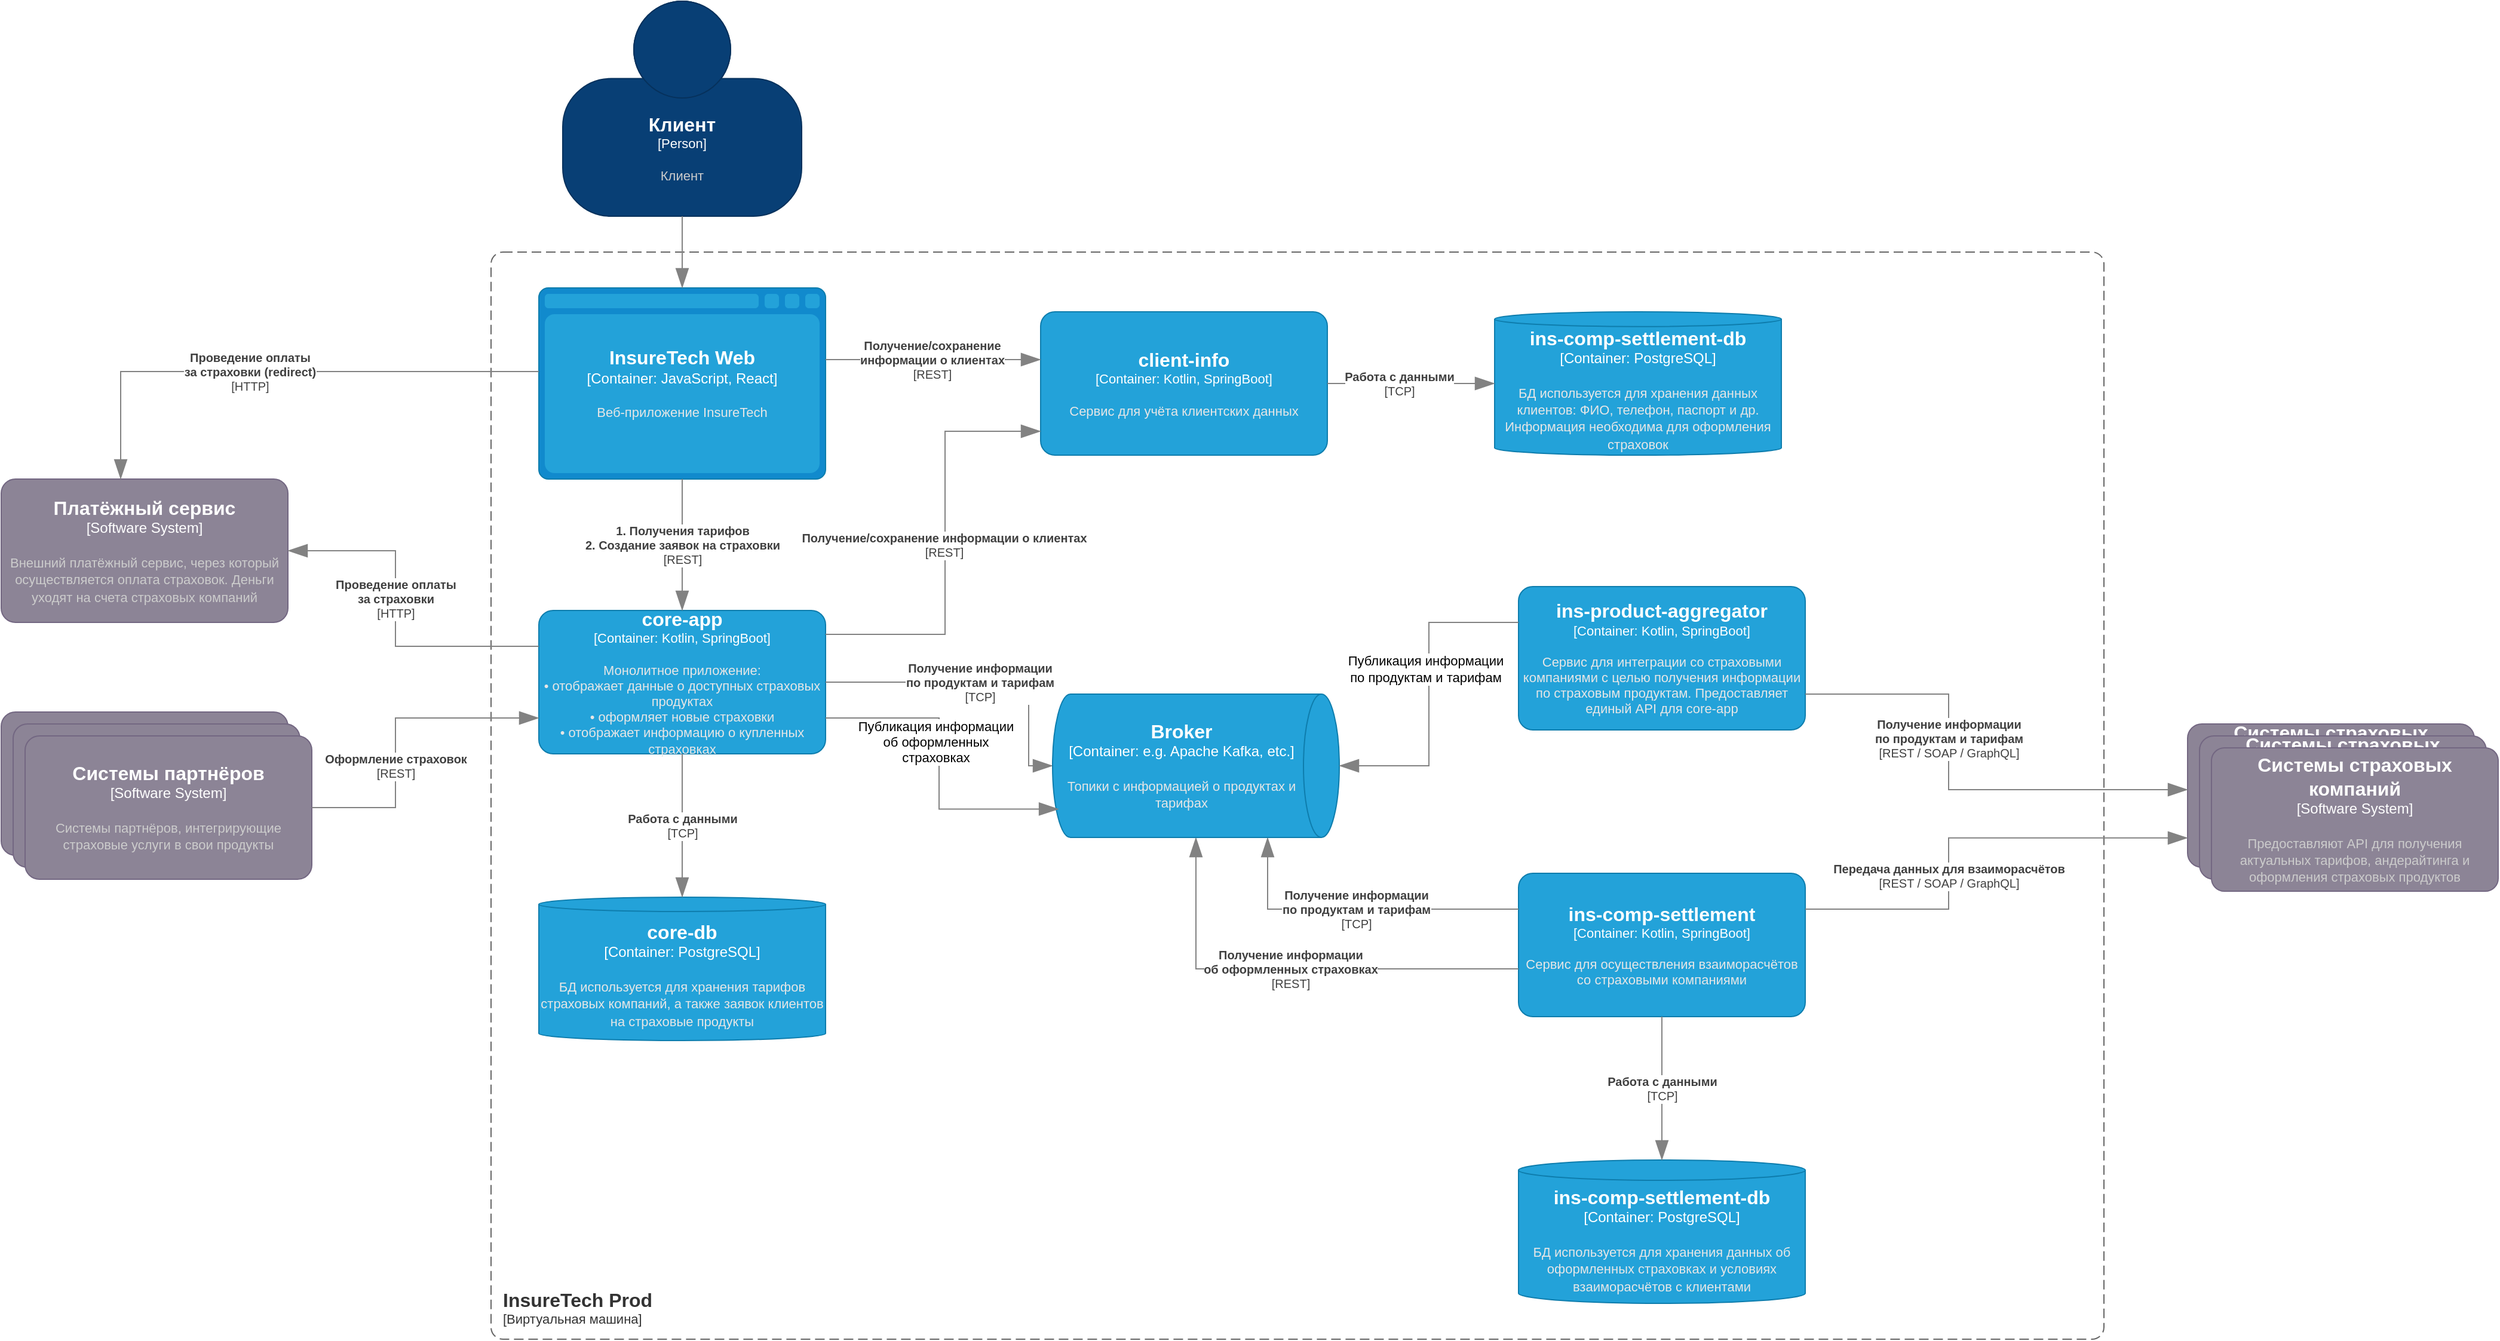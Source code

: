<mxfile version="24.7.17">
  <diagram id="51zmUan4mFf6pz3q3UUt" name="InsureTech">
    <mxGraphModel dx="1313" dy="1945" grid="1" gridSize="10" guides="1" tooltips="1" connect="1" arrows="1" fold="1" page="1" pageScale="1" pageWidth="827" pageHeight="1169" math="0" shadow="0">
      <root>
        <mxCell id="0" />
        <mxCell id="1" parent="0" />
        <object placeholders="1" c4Name="InsureTech Prod" c4Type="SystemScopeBoundary" c4Application="Виртуальная машина" label="&lt;font style=&quot;font-size: 16px&quot;&gt;&lt;b&gt;&lt;div style=&quot;text-align: left&quot;&gt;%c4Name%&lt;/div&gt;&lt;/b&gt;&lt;/font&gt;&lt;div style=&quot;text-align: left&quot;&gt;[%c4Application%]&lt;/div&gt;" id="uZ0quFO-MIEIE11IO5jD-1">
          <mxCell style="rounded=1;fontSize=11;whiteSpace=wrap;html=1;dashed=1;arcSize=20;fillColor=none;strokeColor=#666666;fontColor=#333333;labelBackgroundColor=none;align=left;verticalAlign=bottom;labelBorderColor=none;spacingTop=0;spacing=10;dashPattern=8 4;metaEdit=1;rotatable=0;perimeter=rectanglePerimeter;noLabel=0;labelPadding=0;allowArrows=0;connectable=0;expand=0;recursiveResize=0;editable=1;pointerEvents=0;absoluteArcSize=1;points=[[0.25,0,0],[0.5,0,0],[0.75,0,0],[1,0.25,0],[1,0.5,0],[1,0.75,0],[0.75,1,0],[0.5,1,0],[0.25,1,0],[0,0.75,0],[0,0.5,0],[0,0.25,0]];" parent="1" vertex="1">
            <mxGeometry x="450" y="130" width="1350" height="910" as="geometry" />
          </mxCell>
        </object>
        <object placeholders="1" c4Type="core-db" c4Container="Container" c4Technology="PostgreSQL" c4Description="БД используется для хранения тарифов страховых компаний, а также заявок клиентов на страховые продукты" label="&lt;font style=&quot;font-size: 16px&quot;&gt;&lt;b&gt;%c4Type%&lt;/b&gt;&lt;/font&gt;&lt;div&gt;[%c4Container%:&amp;nbsp;%c4Technology%]&lt;/div&gt;&lt;br&gt;&lt;div&gt;&lt;font style=&quot;font-size: 11px&quot;&gt;&lt;font color=&quot;#E6E6E6&quot;&gt;%c4Description%&lt;/font&gt;&lt;/div&gt;" id="uZ0quFO-MIEIE11IO5jD-2">
          <mxCell style="shape=cylinder3;size=6.0;whiteSpace=wrap;html=1;boundedLbl=1;rounded=0;labelBackgroundColor=none;fillColor=#23A2D9;fontSize=12;fontColor=#ffffff;align=center;strokeColor=#0E7DAD;metaEdit=1;points=[[0.5,0,0],[1,0.25,0],[1,0.5,0],[1,0.75,0],[0.5,1,0],[0,0.75,0],[0,0.5,0],[0,0.25,0]];resizable=0;" parent="1" vertex="1">
            <mxGeometry x="490" y="670" width="240" height="120" as="geometry" />
          </mxCell>
        </object>
        <object placeholders="1" c4Name="core-app" c4Type="Container" c4Technology="Kotlin, SpringBoot" c4Description="Монолитное приложение:&#xa;• отображает данные о доступных страховых продуктах&#xa;• оформляет новые страховки&#xa;• отображает информацию о купленных страховках" label="&lt;font style=&quot;font-size: 16px&quot;&gt;&lt;b&gt;%c4Name%&lt;/b&gt;&lt;/font&gt;&lt;div&gt;[%c4Type%: %c4Technology%]&lt;/div&gt;&lt;br&gt;&lt;div&gt;&lt;font style=&quot;font-size: 11px&quot;&gt;&lt;font color=&quot;#E6E6E6&quot;&gt;%c4Description%&lt;/font&gt;&lt;/div&gt;" id="uZ0quFO-MIEIE11IO5jD-3">
          <mxCell style="rounded=1;whiteSpace=wrap;html=1;fontSize=11;labelBackgroundColor=none;fillColor=#23A2D9;fontColor=#ffffff;align=center;arcSize=10;strokeColor=#0E7DAD;metaEdit=1;resizable=0;points=[[0.25,0,0],[0.5,0,0],[0.75,0,0],[1,0.25,0],[1,0.5,0],[1,0.75,0],[0.75,1,0],[0.5,1,0],[0.25,1,0],[0,0.75,0],[0,0.5,0],[0,0.25,0]];" parent="1" vertex="1">
            <mxGeometry x="490" y="430" width="240" height="120" as="geometry" />
          </mxCell>
        </object>
        <object placeholders="1" c4Type="InsureTech Web" c4Container="Container" c4Technology="JavaScript, React" c4Description="Веб-приложение InsureTech" label="&lt;font style=&quot;font-size: 16px&quot;&gt;&lt;b&gt;%c4Type%&lt;/b&gt;&lt;/font&gt;&lt;div&gt;[%c4Container%:&amp;nbsp;%c4Technology%]&lt;/div&gt;&lt;br&gt;&lt;div&gt;&lt;font style=&quot;font-size: 11px&quot;&gt;&lt;font color=&quot;#E6E6E6&quot;&gt;%c4Description%&lt;/font&gt;&lt;/div&gt;" id="uZ0quFO-MIEIE11IO5jD-4">
          <mxCell style="shape=mxgraph.c4.webBrowserContainer2;whiteSpace=wrap;html=1;boundedLbl=1;rounded=0;labelBackgroundColor=none;strokeColor=#118ACD;fillColor=#23A2D9;strokeColor=#118ACD;strokeColor2=#0E7DAD;fontSize=12;fontColor=#ffffff;align=center;metaEdit=1;points=[[0.5,0,0],[1,0.25,0],[1,0.5,0],[1,0.75,0],[0.5,1,0],[0,0.75,0],[0,0.5,0],[0,0.25,0]];resizable=0;" parent="1" vertex="1">
            <mxGeometry x="490" y="160" width="240" height="160" as="geometry" />
          </mxCell>
        </object>
        <object placeholders="1" c4Type="Relationship" c4Technology="REST" c4Description="1. Получения тарифов&#xa;2. Создание заявок на страховки" label="&lt;div style=&quot;text-align: left&quot;&gt;&lt;div style=&quot;text-align: center&quot;&gt;&lt;b&gt;%c4Description%&lt;/b&gt;&lt;/div&gt;&lt;div style=&quot;text-align: center&quot;&gt;[%c4Technology%]&lt;/div&gt;&lt;/div&gt;" id="uZ0quFO-MIEIE11IO5jD-5">
          <mxCell style="endArrow=blockThin;html=1;fontSize=10;fontColor=#404040;strokeWidth=1;endFill=1;strokeColor=#828282;elbow=vertical;metaEdit=1;endSize=14;startSize=14;jumpStyle=arc;jumpSize=16;rounded=0;edgeStyle=orthogonalEdgeStyle;" parent="1" source="uZ0quFO-MIEIE11IO5jD-4" target="uZ0quFO-MIEIE11IO5jD-3" edge="1">
            <mxGeometry width="240" relative="1" as="geometry">
              <mxPoint x="550" y="290" as="sourcePoint" />
              <mxPoint x="790" y="290" as="targetPoint" />
              <Array as="points">
                <mxPoint x="610" y="160" />
              </Array>
            </mxGeometry>
          </mxCell>
        </object>
        <object placeholders="1" c4Type="Relationship" c4Technology="TCP" c4Description="Работа с данными" label="&lt;div style=&quot;text-align: left&quot;&gt;&lt;div style=&quot;text-align: center&quot;&gt;&lt;b&gt;%c4Description%&lt;/b&gt;&lt;/div&gt;&lt;div style=&quot;text-align: center&quot;&gt;[%c4Technology%]&lt;/div&gt;&lt;/div&gt;" id="uZ0quFO-MIEIE11IO5jD-6">
          <mxCell style="endArrow=blockThin;html=1;fontSize=10;fontColor=#404040;strokeWidth=1;endFill=1;strokeColor=#828282;elbow=vertical;metaEdit=1;endSize=14;startSize=14;jumpStyle=arc;jumpSize=16;rounded=0;edgeStyle=orthogonalEdgeStyle;" parent="1" source="uZ0quFO-MIEIE11IO5jD-3" target="uZ0quFO-MIEIE11IO5jD-2" edge="1">
            <mxGeometry width="240" relative="1" as="geometry">
              <mxPoint x="600" y="600" as="sourcePoint" />
              <mxPoint x="840" y="600" as="targetPoint" />
            </mxGeometry>
          </mxCell>
        </object>
        <object placeholders="1" c4Name="Системы партнеров" c4Type="Software System" c4Description="Системы партнеров, интегрирующие страховые услуги в свои продукты" label="&lt;font style=&quot;font-size: 16px&quot;&gt;&lt;b&gt;%c4Name%&lt;/b&gt;&lt;/font&gt;&lt;div&gt;[%c4Type%]&lt;/div&gt;&lt;br&gt;&lt;div&gt;&lt;font style=&quot;font-size: 11px&quot;&gt;&lt;font color=&quot;#cccccc&quot;&gt;%c4Description%&lt;/font&gt;&lt;/div&gt;" id="uZ0quFO-MIEIE11IO5jD-7">
          <mxCell style="rounded=1;whiteSpace=wrap;html=1;labelBackgroundColor=none;fillColor=#8C8496;fontColor=#ffffff;align=center;arcSize=10;strokeColor=#736782;metaEdit=1;resizable=0;points=[[0.25,0,0],[0.5,0,0],[0.75,0,0],[1,0.25,0],[1,0.5,0],[1,0.75,0],[0.75,1,0],[0.5,1,0],[0.25,1,0],[0,0.75,0],[0,0.5,0],[0,0.25,0]];" parent="1" vertex="1">
            <mxGeometry x="40" y="515" width="240" height="120" as="geometry" />
          </mxCell>
        </object>
        <object placeholders="1" c4Name="Системы партнеров" c4Type="Software System" c4Description="Системы партнеров, интегрирующие страховые услуги в свои продукты" label="&lt;font style=&quot;font-size: 16px&quot;&gt;&lt;b&gt;%c4Name%&lt;/b&gt;&lt;/font&gt;&lt;div&gt;[%c4Type%]&lt;/div&gt;&lt;br&gt;&lt;div&gt;&lt;font style=&quot;font-size: 11px&quot;&gt;&lt;font color=&quot;#cccccc&quot;&gt;%c4Description%&lt;/font&gt;&lt;/div&gt;" id="uZ0quFO-MIEIE11IO5jD-8">
          <mxCell style="rounded=1;whiteSpace=wrap;html=1;labelBackgroundColor=none;fillColor=#8C8496;fontColor=#ffffff;align=center;arcSize=10;strokeColor=#736782;metaEdit=1;resizable=0;points=[[0.25,0,0],[0.5,0,0],[0.75,0,0],[1,0.25,0],[1,0.5,0],[1,0.75,0],[0.75,1,0],[0.5,1,0],[0.25,1,0],[0,0.75,0],[0,0.5,0],[0,0.25,0]];" parent="1" vertex="1">
            <mxGeometry x="50" y="525" width="240" height="120" as="geometry" />
          </mxCell>
        </object>
        <object placeholders="1" c4Name="Системы партнёров" c4Type="Software System" c4Description="Системы партнёров, интегрирующие страховые услуги в свои продукты" label="&lt;font style=&quot;font-size: 16px&quot;&gt;&lt;b&gt;%c4Name%&lt;/b&gt;&lt;/font&gt;&lt;div&gt;[%c4Type%]&lt;/div&gt;&lt;br&gt;&lt;div&gt;&lt;font style=&quot;font-size: 11px&quot;&gt;&lt;font color=&quot;#cccccc&quot;&gt;%c4Description%&lt;/font&gt;&lt;/div&gt;" id="uZ0quFO-MIEIE11IO5jD-9">
          <mxCell style="rounded=1;whiteSpace=wrap;html=1;labelBackgroundColor=none;fillColor=#8C8496;fontColor=#ffffff;align=center;arcSize=10;strokeColor=#736782;metaEdit=1;resizable=0;points=[[0.25,0,0],[0.5,0,0],[0.75,0,0],[1,0.25,0],[1,0.5,0],[1,0.75,0],[0.75,1,0],[0.5,1,0],[0.25,1,0],[0,0.75,0],[0,0.5,0],[0,0.25,0]];" parent="1" vertex="1">
            <mxGeometry x="60" y="535" width="240" height="120" as="geometry" />
          </mxCell>
        </object>
        <object placeholders="1" c4Type="Relationship" c4Technology="REST" c4Description="Оформление страховок" label="&lt;div style=&quot;text-align: left&quot;&gt;&lt;div style=&quot;text-align: center&quot;&gt;&lt;b&gt;%c4Description%&lt;/b&gt;&lt;/div&gt;&lt;div style=&quot;text-align: center&quot;&gt;[%c4Technology%]&lt;/div&gt;&lt;/div&gt;" id="uZ0quFO-MIEIE11IO5jD-10">
          <mxCell style="endArrow=blockThin;html=1;fontSize=10;fontColor=#404040;strokeWidth=1;endFill=1;strokeColor=#828282;elbow=vertical;metaEdit=1;endSize=14;startSize=14;jumpStyle=arc;jumpSize=16;rounded=0;edgeStyle=orthogonalEdgeStyle;" parent="1" source="uZ0quFO-MIEIE11IO5jD-9" target="uZ0quFO-MIEIE11IO5jD-3" edge="1">
            <mxGeometry x="-0.207" width="240" relative="1" as="geometry">
              <mxPoint x="50" y="415" as="sourcePoint" />
              <mxPoint x="490" y="595" as="targetPoint" />
              <Array as="points">
                <mxPoint x="370" y="595" />
                <mxPoint x="370" y="520" />
              </Array>
              <mxPoint as="offset" />
            </mxGeometry>
          </mxCell>
        </object>
        <object placeholders="1" c4Name="Системы страховых компаний" c4Type="Software System" c4Description="Системы страховых компаний, предоставляющие API для получения актуальных тарифов, андерайтинга и оформления страховых продуктов" label="&lt;font style=&quot;font-size: 16px&quot;&gt;&lt;b&gt;%c4Name%&lt;/b&gt;&lt;/font&gt;&lt;div&gt;[%c4Type%]&lt;/div&gt;&lt;br&gt;&lt;div&gt;&lt;font style=&quot;font-size: 11px&quot;&gt;&lt;font color=&quot;#cccccc&quot;&gt;%c4Description%&lt;/font&gt;&lt;/div&gt;" id="uZ0quFO-MIEIE11IO5jD-11">
          <mxCell style="rounded=1;whiteSpace=wrap;html=1;labelBackgroundColor=none;fillColor=#8C8496;fontColor=#ffffff;align=center;arcSize=10;strokeColor=#736782;metaEdit=1;resizable=0;points=[[0.25,0,0],[0.5,0,0],[0.75,0,0],[1,0.25,0],[1,0.5,0],[1,0.75,0],[0.75,1,0],[0.5,1,0],[0.25,1,0],[0,0.75,0],[0,0.5,0],[0,0.25,0]];" parent="1" vertex="1">
            <mxGeometry x="1870" y="525" width="240" height="120" as="geometry" />
          </mxCell>
        </object>
        <object placeholders="1" c4Name="Системы страховых компаний" c4Type="Software System" c4Description="Системы страховых компаний, предоставляющие API для получения актуальных тарифов, андерайтинга и оформления страховых продуктов" label="&lt;font style=&quot;font-size: 16px&quot;&gt;&lt;b&gt;%c4Name%&lt;/b&gt;&lt;/font&gt;&lt;div&gt;[%c4Type%]&lt;/div&gt;&lt;br&gt;&lt;div&gt;&lt;font style=&quot;font-size: 11px&quot;&gt;&lt;font color=&quot;#cccccc&quot;&gt;%c4Description%&lt;/font&gt;&lt;/div&gt;" id="uZ0quFO-MIEIE11IO5jD-12">
          <mxCell style="rounded=1;whiteSpace=wrap;html=1;labelBackgroundColor=none;fillColor=#8C8496;fontColor=#ffffff;align=center;arcSize=10;strokeColor=#736782;metaEdit=1;resizable=0;points=[[0.25,0,0],[0.5,0,0],[0.75,0,0],[1,0.25,0],[1,0.5,0],[1,0.75,0],[0.75,1,0],[0.5,1,0],[0.25,1,0],[0,0.75,0],[0,0.5,0],[0,0.25,0]];" parent="1" vertex="1">
            <mxGeometry x="1880" y="535" width="240" height="120" as="geometry" />
          </mxCell>
        </object>
        <object placeholders="1" c4Name="Системы страховых компаний" c4Type="Software System" c4Description="Предоставляют API для получения актуальных тарифов, андерайтинга и оформления страховых продуктов" label="&lt;font style=&quot;font-size: 16px&quot;&gt;&lt;b&gt;%c4Name%&lt;/b&gt;&lt;/font&gt;&lt;div&gt;[%c4Type%]&lt;/div&gt;&lt;br&gt;&lt;div&gt;&lt;font style=&quot;font-size: 11px&quot;&gt;&lt;font color=&quot;#cccccc&quot;&gt;%c4Description%&lt;/font&gt;&lt;/div&gt;" id="uZ0quFO-MIEIE11IO5jD-13">
          <mxCell style="rounded=1;whiteSpace=wrap;html=1;labelBackgroundColor=none;fillColor=#8C8496;fontColor=#ffffff;align=center;arcSize=9;strokeColor=#736782;metaEdit=1;resizable=0;points=[[0.25,0,0],[0.5,0,0],[0.75,0,0],[1,0.25,0],[1,0.5,0],[1,0.75,0],[0.75,1,0],[0.5,1,0],[0.25,1,0],[0,0.75,0],[0,0.5,0],[0,0.25,0]];" parent="1" vertex="1">
            <mxGeometry x="1890" y="545" width="240" height="120" as="geometry" />
          </mxCell>
        </object>
        <object placeholders="1" c4Name="ins-product-aggregator" c4Type="Container" c4Technology="Kotlin, SpringBoot" c4Description="Сервис для интеграции со страховыми компаниями с целью получения информации по страховым продуктам. Предоставляет единый API для core-app" label="&lt;font style=&quot;font-size: 16px&quot;&gt;&lt;b&gt;%c4Name%&lt;/b&gt;&lt;/font&gt;&lt;div&gt;[%c4Type%: %c4Technology%]&lt;/div&gt;&lt;br&gt;&lt;div&gt;&lt;font style=&quot;font-size: 11px&quot;&gt;&lt;font color=&quot;#E6E6E6&quot;&gt;%c4Description%&lt;/font&gt;&lt;/div&gt;" id="uZ0quFO-MIEIE11IO5jD-16">
          <mxCell style="rounded=1;whiteSpace=wrap;html=1;fontSize=11;labelBackgroundColor=none;fillColor=#23A2D9;fontColor=#ffffff;align=center;arcSize=10;strokeColor=#0E7DAD;metaEdit=1;resizable=0;points=[[0.25,0,0],[0.5,0,0],[0.75,0,0],[1,0.25,0],[1,0.5,0],[1,0.75,0],[0.75,1,0],[0.5,1,0],[0.25,1,0],[0,0.75,0],[0,0.5,0],[0,0.25,0]];" parent="1" vertex="1">
            <mxGeometry x="1310" y="410" width="240" height="120" as="geometry" />
          </mxCell>
        </object>
        <object placeholders="1" c4Type="Relationship" c4Technology="REST / SOAP / GraphQL" c4Description="Получение информации &#xa;по продуктам и тарифам" label="&lt;div style=&quot;text-align: left&quot;&gt;&lt;div style=&quot;text-align: center&quot;&gt;&lt;b&gt;%c4Description%&lt;/b&gt;&lt;/div&gt;&lt;div style=&quot;text-align: center&quot;&gt;[%c4Technology%]&lt;/div&gt;&lt;/div&gt;" id="uZ0quFO-MIEIE11IO5jD-17">
          <mxCell style="endArrow=blockThin;html=1;fontSize=10;fontColor=#404040;strokeWidth=1;endFill=1;strokeColor=#828282;elbow=vertical;metaEdit=1;endSize=14;startSize=14;jumpStyle=arc;jumpSize=16;rounded=0;edgeStyle=orthogonalEdgeStyle;exitX=1;exitY=0.75;exitDx=0;exitDy=0;exitPerimeter=0;" parent="1" source="uZ0quFO-MIEIE11IO5jD-16" target="uZ0quFO-MIEIE11IO5jD-11" edge="1">
            <mxGeometry x="-0.214" width="240" relative="1" as="geometry">
              <mxPoint x="870" y="390" as="sourcePoint" />
              <mxPoint x="1110" y="390" as="targetPoint" />
              <mxPoint as="offset" />
              <Array as="points">
                <mxPoint x="1670" y="500" />
                <mxPoint x="1670" y="580" />
              </Array>
            </mxGeometry>
          </mxCell>
        </object>
        <object placeholders="1" c4Type="Relationship" c4Technology="TCP" c4Description="Получение информации &#xa;по продуктам и тарифам" label="&lt;div style=&quot;text-align: left&quot;&gt;&lt;div style=&quot;text-align: center&quot;&gt;&lt;b&gt;%c4Description%&lt;/b&gt;&lt;/div&gt;&lt;div style=&quot;text-align: center&quot;&gt;[%c4Technology%]&lt;/div&gt;&lt;/div&gt;" id="uZ0quFO-MIEIE11IO5jD-18">
          <mxCell style="endArrow=blockThin;html=1;fontSize=10;fontColor=#404040;strokeWidth=1;endFill=1;strokeColor=#828282;elbow=vertical;metaEdit=1;endSize=14;startSize=14;jumpStyle=arc;jumpSize=16;rounded=0;edgeStyle=orthogonalEdgeStyle;entryX=0.5;entryY=1;entryDx=0;entryDy=0;entryPerimeter=0;" parent="1" source="uZ0quFO-MIEIE11IO5jD-3" target="N2kc5vlAzKVu6vSDnfsB-1" edge="1">
            <mxGeometry width="240" relative="1" as="geometry">
              <mxPoint x="1190" y="500" as="sourcePoint" />
              <mxPoint x="1370" y="500" as="targetPoint" />
              <mxPoint x="-1" as="offset" />
              <Array as="points">
                <mxPoint x="900" y="490" />
                <mxPoint x="900" y="560" />
              </Array>
            </mxGeometry>
          </mxCell>
        </object>
        <object placeholders="1" c4Name="ins-comp-settlement" c4Type="Container" c4Technology="Kotlin, SpringBoot" c4Description="Сервис для осуществления взаиморасчётов со страховыми компаниями" label="&lt;font style=&quot;font-size: 16px&quot;&gt;&lt;b&gt;%c4Name%&lt;/b&gt;&lt;/font&gt;&lt;div&gt;[%c4Type%: %c4Technology%]&lt;/div&gt;&lt;br&gt;&lt;div&gt;&lt;font style=&quot;font-size: 11px&quot;&gt;&lt;font color=&quot;#E6E6E6&quot;&gt;%c4Description%&lt;/font&gt;&lt;/div&gt;" id="uZ0quFO-MIEIE11IO5jD-19">
          <mxCell style="rounded=1;whiteSpace=wrap;html=1;fontSize=11;labelBackgroundColor=none;fillColor=#23A2D9;fontColor=#ffffff;align=center;arcSize=10;strokeColor=#0E7DAD;metaEdit=1;resizable=0;points=[[0.25,0,0],[0.5,0,0],[0.75,0,0],[1,0.25,0],[1,0.5,0],[1,0.75,0],[0.75,1,0],[0.5,1,0],[0.25,1,0],[0,0.75,0],[0,0.5,0],[0,0.25,0]];" parent="1" vertex="1">
            <mxGeometry x="1310" y="650" width="240" height="120" as="geometry" />
          </mxCell>
        </object>
        <object placeholders="1" c4Name="Клиент" c4Type="Person" c4Description="Клиент" label="&lt;font style=&quot;font-size: 16px&quot;&gt;&lt;b&gt;%c4Name%&lt;/b&gt;&lt;/font&gt;&lt;div&gt;[%c4Type%]&lt;/div&gt;&lt;br&gt;&lt;div&gt;&lt;font style=&quot;font-size: 11px&quot;&gt;&lt;font color=&quot;#cccccc&quot;&gt;%c4Description%&lt;/font&gt;&lt;/div&gt;" id="uZ0quFO-MIEIE11IO5jD-23">
          <mxCell style="html=1;fontSize=11;dashed=0;whiteSpace=wrap;fillColor=#083F75;strokeColor=#06315C;fontColor=#ffffff;shape=mxgraph.c4.person2;align=center;metaEdit=1;points=[[0.5,0,0],[1,0.5,0],[1,0.75,0],[0.75,1,0],[0.5,1,0],[0.25,1,0],[0,0.75,0],[0,0.5,0]];resizable=0;" parent="1" vertex="1">
            <mxGeometry x="510" y="-80" width="200" height="180" as="geometry" />
          </mxCell>
        </object>
        <object placeholders="1" c4Type="Relationship" id="uZ0quFO-MIEIE11IO5jD-24">
          <mxCell style="endArrow=blockThin;html=1;fontSize=10;fontColor=#404040;strokeWidth=1;endFill=1;strokeColor=#828282;elbow=vertical;metaEdit=1;endSize=14;startSize=14;jumpStyle=arc;jumpSize=16;rounded=0;edgeStyle=orthogonalEdgeStyle;" parent="1" source="uZ0quFO-MIEIE11IO5jD-23" target="uZ0quFO-MIEIE11IO5jD-4" edge="1">
            <mxGeometry width="240" relative="1" as="geometry">
              <mxPoint x="650" y="10" as="sourcePoint" />
              <mxPoint x="890" y="10" as="targetPoint" />
            </mxGeometry>
          </mxCell>
        </object>
        <object placeholders="1" c4Type="ins-comp-settlement-db" c4Container="Container" c4Technology="PostgreSQL" c4Description="БД используется для хранения данных об оформленных страховках и условиях взаиморасчётов с клиентами" label="&lt;font style=&quot;font-size: 16px&quot;&gt;&lt;b&gt;%c4Type%&lt;/b&gt;&lt;/font&gt;&lt;div&gt;[%c4Container%:&amp;nbsp;%c4Technology%]&lt;/div&gt;&lt;br&gt;&lt;div&gt;&lt;font style=&quot;font-size: 11px&quot;&gt;&lt;font color=&quot;#E6E6E6&quot;&gt;%c4Description%&lt;/font&gt;&lt;/div&gt;" id="uZ0quFO-MIEIE11IO5jD-28">
          <mxCell style="shape=cylinder3;size=8.51;whiteSpace=wrap;html=1;boundedLbl=1;rounded=0;labelBackgroundColor=none;fillColor=#23A2D9;fontSize=12;fontColor=#ffffff;align=center;strokeColor=#0E7DAD;metaEdit=1;points=[[0.5,0,0],[1,0.25,0],[1,0.5,0],[1,0.75,0],[0.5,1,0],[0,0.75,0],[0,0.5,0],[0,0.25,0]];resizable=0;" parent="1" vertex="1">
            <mxGeometry x="1310" y="890" width="240" height="120" as="geometry" />
          </mxCell>
        </object>
        <object placeholders="1" c4Type="Relationship" c4Technology="TCP" c4Description="Работа с данными" label="&lt;div style=&quot;text-align: left&quot;&gt;&lt;div style=&quot;text-align: center&quot;&gt;&lt;b&gt;%c4Description%&lt;/b&gt;&lt;/div&gt;&lt;div style=&quot;text-align: center&quot;&gt;[%c4Technology%]&lt;/div&gt;&lt;/div&gt;" id="uZ0quFO-MIEIE11IO5jD-29">
          <mxCell style="endArrow=blockThin;html=1;fontSize=10;fontColor=#404040;strokeWidth=1;endFill=1;strokeColor=#828282;elbow=vertical;metaEdit=1;endSize=14;startSize=14;jumpStyle=arc;jumpSize=16;rounded=0;edgeStyle=orthogonalEdgeStyle;" parent="1" source="uZ0quFO-MIEIE11IO5jD-19" target="uZ0quFO-MIEIE11IO5jD-28" edge="1">
            <mxGeometry width="240" relative="1" as="geometry">
              <mxPoint x="990" y="780" as="sourcePoint" />
              <mxPoint x="990" y="900" as="targetPoint" />
            </mxGeometry>
          </mxCell>
        </object>
        <object placeholders="1" c4Type="Relationship" c4Technology="REST / SOAP / GraphQL" c4Description="Передача данных для взаиморасчётов" label="&lt;div style=&quot;text-align: left&quot;&gt;&lt;div style=&quot;text-align: center&quot;&gt;&lt;b&gt;%c4Description%&lt;/b&gt;&lt;/div&gt;&lt;div style=&quot;text-align: center&quot;&gt;[%c4Technology%]&lt;/div&gt;&lt;/div&gt;" id="uZ0quFO-MIEIE11IO5jD-32">
          <mxCell style="endArrow=blockThin;html=1;fontSize=10;fontColor=#404040;strokeWidth=1;endFill=1;strokeColor=#828282;elbow=vertical;metaEdit=1;endSize=14;startSize=14;jumpStyle=arc;jumpSize=16;rounded=0;edgeStyle=orthogonalEdgeStyle;entryX=0;entryY=0.795;entryDx=0;entryDy=0;entryPerimeter=0;exitX=1;exitY=0.25;exitDx=0;exitDy=0;exitPerimeter=0;" parent="1" source="uZ0quFO-MIEIE11IO5jD-19" target="uZ0quFO-MIEIE11IO5jD-11" edge="1">
            <mxGeometry x="-0.221" width="240" relative="1" as="geometry">
              <mxPoint x="1160" y="500" as="sourcePoint" />
              <mxPoint x="1350" y="590" as="targetPoint" />
              <mxPoint as="offset" />
              <Array as="points">
                <mxPoint x="1670" y="680" />
                <mxPoint x="1670" y="620" />
              </Array>
            </mxGeometry>
          </mxCell>
        </object>
        <object placeholders="1" c4Type="Relationship" c4Technology="TCP" c4Description="Получение информации &#xa;по продуктам и тарифам" label="&lt;div style=&quot;text-align: left&quot;&gt;&lt;div style=&quot;text-align: center&quot;&gt;&lt;b&gt;%c4Description%&lt;/b&gt;&lt;/div&gt;&lt;div style=&quot;text-align: center&quot;&gt;[%c4Technology%]&lt;/div&gt;&lt;/div&gt;" id="uZ0quFO-MIEIE11IO5jD-33">
          <mxCell style="endArrow=blockThin;html=1;fontSize=10;fontColor=#404040;strokeWidth=1;endFill=1;strokeColor=#828282;elbow=vertical;metaEdit=1;endSize=14;startSize=14;jumpStyle=arc;jumpSize=16;rounded=0;edgeStyle=orthogonalEdgeStyle;entryX=1;entryY=0.25;entryDx=0;entryDy=0;entryPerimeter=0;exitX=0;exitY=0.25;exitDx=0;exitDy=0;exitPerimeter=0;" parent="1" source="uZ0quFO-MIEIE11IO5jD-19" target="N2kc5vlAzKVu6vSDnfsB-1" edge="1">
            <mxGeometry width="240" relative="1" as="geometry">
              <mxPoint x="1140" y="450" as="sourcePoint" />
              <mxPoint x="1320" y="450" as="targetPoint" />
              <mxPoint x="-1" as="offset" />
              <Array as="points" />
            </mxGeometry>
          </mxCell>
        </object>
        <object placeholders="1" c4Type="Relationship" c4Technology="REST" c4Description="Получение информации &#xa;об оформленных страховках" label="&lt;div style=&quot;text-align: left&quot;&gt;&lt;div style=&quot;text-align: center&quot;&gt;&lt;b&gt;%c4Description%&lt;/b&gt;&lt;/div&gt;&lt;div style=&quot;text-align: center&quot;&gt;[%c4Technology%]&lt;/div&gt;&lt;/div&gt;" id="uZ0quFO-MIEIE11IO5jD-34">
          <mxCell style="endArrow=blockThin;html=1;fontSize=10;fontColor=#404040;strokeWidth=1;endFill=1;strokeColor=#828282;elbow=vertical;metaEdit=1;endSize=14;startSize=14;jumpStyle=arc;jumpSize=16;rounded=0;edgeStyle=orthogonalEdgeStyle;entryX=1;entryY=0.5;entryDx=0;entryDy=0;entryPerimeter=0;" parent="1" source="uZ0quFO-MIEIE11IO5jD-19" target="N2kc5vlAzKVu6vSDnfsB-1" edge="1">
            <mxGeometry width="240" relative="1" as="geometry">
              <mxPoint x="740" y="470" as="sourcePoint" />
              <mxPoint x="920" y="470" as="targetPoint" />
              <mxPoint x="-1" as="offset" />
              <Array as="points">
                <mxPoint x="1040" y="730" />
              </Array>
            </mxGeometry>
          </mxCell>
        </object>
        <object placeholders="1" c4Name="Платёжный сервис" c4Type="Software System" c4Description="Внешний платёжный сервис, через который осуществляется оплата страховок. Деньги уходят на счета страховых компаний" label="&lt;font style=&quot;font-size: 16px&quot;&gt;&lt;b&gt;%c4Name%&lt;/b&gt;&lt;/font&gt;&lt;div&gt;[%c4Type%]&lt;/div&gt;&lt;br&gt;&lt;div&gt;&lt;font style=&quot;font-size: 11px&quot;&gt;&lt;font color=&quot;#cccccc&quot;&gt;%c4Description%&lt;/font&gt;&lt;/div&gt;" id="uZ0quFO-MIEIE11IO5jD-36">
          <mxCell style="rounded=1;whiteSpace=wrap;html=1;labelBackgroundColor=none;fillColor=#8C8496;fontColor=#ffffff;align=center;arcSize=10;strokeColor=#736782;metaEdit=1;resizable=0;points=[[0.25,0,0],[0.5,0,0],[0.75,0,0],[1,0.25,0],[1,0.5,0],[1,0.75,0],[0.75,1,0],[0.5,1,0],[0.25,1,0],[0,0.75,0],[0,0.5,0],[0,0.25,0]];" parent="1" vertex="1">
            <mxGeometry x="40" y="320" width="240" height="120" as="geometry" />
          </mxCell>
        </object>
        <object placeholders="1" c4Type="Relationship" c4Technology="HTTP" c4Description="Проведение оплаты &#xa;за страховки" label="&lt;div style=&quot;text-align: left&quot;&gt;&lt;div style=&quot;text-align: center&quot;&gt;&lt;b&gt;%c4Description%&lt;/b&gt;&lt;/div&gt;&lt;div style=&quot;text-align: center&quot;&gt;[%c4Technology%]&lt;/div&gt;&lt;/div&gt;" id="uZ0quFO-MIEIE11IO5jD-37">
          <mxCell style="endArrow=blockThin;html=1;fontSize=10;fontColor=#404040;strokeWidth=1;endFill=1;strokeColor=#828282;elbow=vertical;metaEdit=1;endSize=14;startSize=14;jumpStyle=arc;jumpSize=16;rounded=0;edgeStyle=orthogonalEdgeStyle;" parent="1" source="uZ0quFO-MIEIE11IO5jD-3" target="uZ0quFO-MIEIE11IO5jD-36" edge="1">
            <mxGeometry x="0.103" width="240" relative="1" as="geometry">
              <mxPoint x="310" y="605" as="sourcePoint" />
              <mxPoint x="500" y="530" as="targetPoint" />
              <Array as="points">
                <mxPoint x="370" y="460" />
                <mxPoint x="370" y="380" />
              </Array>
              <mxPoint as="offset" />
            </mxGeometry>
          </mxCell>
        </object>
        <object placeholders="1" c4Type="Relationship" c4Technology="HTTP" c4Description="Проведение оплаты &#xa;за страховки (redirect)" label="&lt;div style=&quot;text-align: left&quot;&gt;&lt;div style=&quot;text-align: center&quot;&gt;&lt;b&gt;%c4Description%&lt;/b&gt;&lt;/div&gt;&lt;div style=&quot;text-align: center&quot;&gt;[%c4Technology%]&lt;/div&gt;&lt;/div&gt;" id="uZ0quFO-MIEIE11IO5jD-38">
          <mxCell style="endArrow=blockThin;html=1;fontSize=10;fontColor=#404040;strokeWidth=1;endFill=1;strokeColor=#828282;elbow=vertical;metaEdit=1;endSize=14;startSize=14;jumpStyle=arc;jumpSize=16;rounded=0;edgeStyle=orthogonalEdgeStyle;" parent="1" source="uZ0quFO-MIEIE11IO5jD-4" target="uZ0quFO-MIEIE11IO5jD-36" edge="1">
            <mxGeometry x="0.103" width="240" relative="1" as="geometry">
              <mxPoint x="500" y="470" as="sourcePoint" />
              <mxPoint x="290" y="390" as="targetPoint" />
              <Array as="points">
                <mxPoint x="140" y="230" />
              </Array>
              <mxPoint as="offset" />
            </mxGeometry>
          </mxCell>
        </object>
        <object placeholders="1" c4Name="client-info" c4Type="Container" c4Technology="Kotlin, SpringBoot" c4Description="Сервис для учёта клиентских данных" label="&lt;font style=&quot;font-size: 16px&quot;&gt;&lt;b&gt;%c4Name%&lt;/b&gt;&lt;/font&gt;&lt;div&gt;[%c4Type%: %c4Technology%]&lt;/div&gt;&lt;br&gt;&lt;div&gt;&lt;font style=&quot;font-size: 11px&quot;&gt;&lt;font color=&quot;#E6E6E6&quot;&gt;%c4Description%&lt;/font&gt;&lt;/div&gt;" id="ckVUTfoMV_SZnMC_Z-Nl-1">
          <mxCell style="rounded=1;whiteSpace=wrap;html=1;fontSize=11;labelBackgroundColor=none;fillColor=#23A2D9;fontColor=#ffffff;align=center;arcSize=10;strokeColor=#0E7DAD;metaEdit=1;resizable=0;points=[[0.25,0,0],[0.5,0,0],[0.75,0,0],[1,0.25,0],[1,0.5,0],[1,0.75,0],[0.75,1,0],[0.5,1,0],[0.25,1,0],[0,0.75,0],[0,0.5,0],[0,0.25,0]];" parent="1" vertex="1">
            <mxGeometry x="910" y="180" width="240" height="120" as="geometry" />
          </mxCell>
        </object>
        <object placeholders="1" c4Type="ins-comp-settlement-db" c4Container="Container" c4Technology="PostgreSQL" c4Description="БД используется для хранения данных клиентов: ФИО, телефон, паспорт и др. Информация необходима для оформления страховок" label="&lt;font style=&quot;font-size: 16px&quot;&gt;&lt;b&gt;%c4Type%&lt;/b&gt;&lt;/font&gt;&lt;div&gt;[%c4Container%:&amp;nbsp;%c4Technology%]&lt;/div&gt;&lt;br&gt;&lt;div&gt;&lt;font style=&quot;font-size: 11px&quot;&gt;&lt;font color=&quot;#E6E6E6&quot;&gt;%c4Description%&lt;/font&gt;&lt;/div&gt;" id="ckVUTfoMV_SZnMC_Z-Nl-2">
          <mxCell style="shape=cylinder3;size=6.172;whiteSpace=wrap;html=1;boundedLbl=1;rounded=0;labelBackgroundColor=none;fillColor=#23A2D9;fontSize=12;fontColor=#ffffff;align=center;strokeColor=#0E7DAD;metaEdit=1;points=[[0.5,0,0],[1,0.25,0],[1,0.5,0],[1,0.75,0],[0.5,1,0],[0,0.75,0],[0,0.5,0],[0,0.25,0]];resizable=0;" parent="1" vertex="1">
            <mxGeometry x="1290" y="180" width="240" height="120" as="geometry" />
          </mxCell>
        </object>
        <object placeholders="1" c4Type="Relationship" c4Technology="TCP" c4Description="Работа с данными" label="&lt;div style=&quot;text-align: left&quot;&gt;&lt;div style=&quot;text-align: center&quot;&gt;&lt;b&gt;%c4Description%&lt;/b&gt;&lt;/div&gt;&lt;div style=&quot;text-align: center&quot;&gt;[%c4Technology%]&lt;/div&gt;&lt;/div&gt;" id="ckVUTfoMV_SZnMC_Z-Nl-3">
          <mxCell style="endArrow=blockThin;html=1;fontSize=10;fontColor=#404040;strokeWidth=1;endFill=1;strokeColor=#828282;elbow=vertical;metaEdit=1;endSize=14;startSize=14;jumpStyle=arc;jumpSize=16;rounded=0;edgeStyle=orthogonalEdgeStyle;" parent="1" source="ckVUTfoMV_SZnMC_Z-Nl-1" target="ckVUTfoMV_SZnMC_Z-Nl-2" edge="1">
            <mxGeometry x="-0.143" width="240" relative="1" as="geometry">
              <mxPoint x="1040" y="800" as="sourcePoint" />
              <mxPoint x="1040" y="920" as="targetPoint" />
              <mxPoint as="offset" />
            </mxGeometry>
          </mxCell>
        </object>
        <object placeholders="1" c4Type="Relationship" c4Technology="REST" c4Description="Получение/сохранение информации о клиентах" label="&lt;div style=&quot;text-align: left&quot;&gt;&lt;div style=&quot;text-align: center&quot;&gt;&lt;b&gt;%c4Description%&lt;/b&gt;&lt;/div&gt;&lt;div style=&quot;text-align: center&quot;&gt;[%c4Technology%]&lt;/div&gt;&lt;/div&gt;" id="ckVUTfoMV_SZnMC_Z-Nl-4">
          <mxCell style="endArrow=blockThin;html=1;fontSize=10;fontColor=#404040;strokeWidth=1;endFill=1;strokeColor=#828282;elbow=vertical;metaEdit=1;endSize=14;startSize=14;jumpStyle=arc;jumpSize=16;rounded=0;edgeStyle=orthogonalEdgeStyle;" parent="1" source="uZ0quFO-MIEIE11IO5jD-3" target="ckVUTfoMV_SZnMC_Z-Nl-1" edge="1">
            <mxGeometry width="240" relative="1" as="geometry">
              <mxPoint x="740" y="500" as="sourcePoint" />
              <mxPoint x="920" y="500" as="targetPoint" />
              <mxPoint x="-1" as="offset" />
              <Array as="points">
                <mxPoint x="830" y="450" />
                <mxPoint x="830" y="280" />
              </Array>
            </mxGeometry>
          </mxCell>
        </object>
        <object placeholders="1" c4Type="Relationship" c4Technology="REST" c4Description="Получение/сохранение&#xa; информации о клиентах" label="&lt;div style=&quot;text-align: left&quot;&gt;&lt;div style=&quot;text-align: center&quot;&gt;&lt;b&gt;%c4Description%&lt;/b&gt;&lt;/div&gt;&lt;div style=&quot;text-align: center&quot;&gt;[%c4Technology%]&lt;/div&gt;&lt;/div&gt;" id="ckVUTfoMV_SZnMC_Z-Nl-5">
          <mxCell style="endArrow=blockThin;html=1;fontSize=10;fontColor=#404040;strokeWidth=1;endFill=1;strokeColor=#828282;elbow=vertical;metaEdit=1;endSize=14;startSize=14;jumpStyle=arc;jumpSize=16;rounded=0;edgeStyle=orthogonalEdgeStyle;" parent="1" source="uZ0quFO-MIEIE11IO5jD-4" target="ckVUTfoMV_SZnMC_Z-Nl-1" edge="1">
            <mxGeometry width="240" relative="1" as="geometry">
              <mxPoint x="740" y="460" as="sourcePoint" />
              <mxPoint x="920" y="290" as="targetPoint" />
              <mxPoint x="-1" as="offset" />
              <Array as="points">
                <mxPoint x="820" y="220" />
                <mxPoint x="820" y="220" />
              </Array>
            </mxGeometry>
          </mxCell>
        </object>
        <object placeholders="1" c4Name="Broker" c4Type="Container" c4Technology="e.g. Apache Kafka, etc." c4Description="Топики с информацией о продуктах и тарифах" label="&lt;font style=&quot;font-size: 16px&quot;&gt;&lt;b&gt;%c4Name%&lt;/b&gt;&lt;/font&gt;&lt;div&gt;[%c4Type%:&amp;nbsp;%c4Technology%]&lt;/div&gt;&lt;br&gt;&lt;div&gt;&lt;font style=&quot;font-size: 11px&quot;&gt;&lt;font color=&quot;#E6E6E6&quot;&gt;%c4Description%&lt;/font&gt;&lt;/div&gt;" id="N2kc5vlAzKVu6vSDnfsB-1">
          <mxCell style="shape=cylinder3;size=15;direction=south;whiteSpace=wrap;html=1;boundedLbl=1;rounded=0;labelBackgroundColor=none;fillColor=#23A2D9;fontSize=12;fontColor=#ffffff;align=center;strokeColor=#0E7DAD;metaEdit=1;points=[[0.5,0,0],[1,0.25,0],[1,0.5,0],[1,0.75,0],[0.5,1,0],[0,0.75,0],[0,0.5,0],[0,0.25,0]];resizable=0;" vertex="1" parent="1">
            <mxGeometry x="920" y="500" width="240" height="120" as="geometry" />
          </mxCell>
        </object>
        <object placeholders="1" c4Type="Relationship" id="N2kc5vlAzKVu6vSDnfsB-3">
          <mxCell style="endArrow=blockThin;html=1;fontSize=10;fontColor=#404040;strokeWidth=1;endFill=1;strokeColor=#828282;elbow=vertical;metaEdit=1;endSize=14;startSize=14;jumpStyle=arc;jumpSize=16;rounded=0;edgeStyle=orthogonalEdgeStyle;exitX=0;exitY=0.25;exitDx=0;exitDy=0;exitPerimeter=0;entryX=0.5;entryY=0;entryDx=0;entryDy=0;entryPerimeter=0;" edge="1" parent="1" source="uZ0quFO-MIEIE11IO5jD-16" target="N2kc5vlAzKVu6vSDnfsB-1">
            <mxGeometry width="240" relative="1" as="geometry">
              <mxPoint x="1040" y="390" as="sourcePoint" />
              <mxPoint x="1280" y="390" as="targetPoint" />
            </mxGeometry>
          </mxCell>
        </object>
        <mxCell id="N2kc5vlAzKVu6vSDnfsB-4" value="Публикация информации&lt;br&gt;по продуктам и тарифам" style="edgeLabel;html=1;align=center;verticalAlign=middle;resizable=0;points=[];" vertex="1" connectable="0" parent="N2kc5vlAzKVu6vSDnfsB-3">
          <mxGeometry x="-0.15" y="-3" relative="1" as="geometry">
            <mxPoint y="-1" as="offset" />
          </mxGeometry>
        </mxCell>
        <object placeholders="1" c4Type="Relationship" id="N2kc5vlAzKVu6vSDnfsB-5">
          <mxCell style="endArrow=blockThin;html=1;fontSize=10;fontColor=#404040;strokeWidth=1;endFill=1;strokeColor=#828282;elbow=vertical;metaEdit=1;endSize=14;startSize=14;jumpStyle=arc;jumpSize=16;rounded=0;edgeStyle=orthogonalEdgeStyle;exitX=1;exitY=0.75;exitDx=0;exitDy=0;exitPerimeter=0;entryX=0.802;entryY=0.979;entryDx=0;entryDy=0;entryPerimeter=0;" edge="1" parent="1" source="uZ0quFO-MIEIE11IO5jD-3" target="N2kc5vlAzKVu6vSDnfsB-1">
            <mxGeometry width="240" relative="1" as="geometry">
              <mxPoint x="1320" y="450" as="sourcePoint" />
              <mxPoint x="1170" y="570" as="targetPoint" />
            </mxGeometry>
          </mxCell>
        </object>
        <mxCell id="N2kc5vlAzKVu6vSDnfsB-6" value="Публикация информации&lt;br&gt;об оформленных&lt;br&gt;страховках" style="edgeLabel;html=1;align=center;verticalAlign=middle;resizable=0;points=[];" vertex="1" connectable="0" parent="N2kc5vlAzKVu6vSDnfsB-5">
          <mxGeometry x="-0.15" y="-3" relative="1" as="geometry">
            <mxPoint y="-1" as="offset" />
          </mxGeometry>
        </mxCell>
      </root>
    </mxGraphModel>
  </diagram>
</mxfile>
